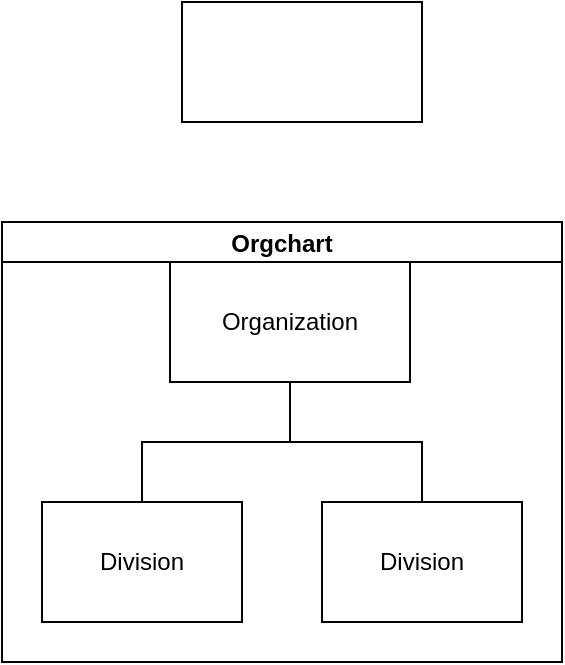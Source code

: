 <mxfile version="24.0.5" type="github">
  <diagram name="第 1 页" id="cVhQx0nqhfKWyaJ2dOzK">
    <mxGraphModel dx="996" dy="573" grid="1" gridSize="10" guides="1" tooltips="1" connect="1" arrows="1" fold="1" page="1" pageScale="1" pageWidth="827" pageHeight="1169" math="0" shadow="0">
      <root>
        <mxCell id="0" />
        <mxCell id="1" parent="0" />
        <mxCell id="dayhmdJOXHJgxboX4WMQ-1" value="" style="rounded=0;whiteSpace=wrap;html=1;" vertex="1" parent="1">
          <mxGeometry x="360" y="80" width="120" height="60" as="geometry" />
        </mxCell>
        <mxCell id="dayhmdJOXHJgxboX4WMQ-2" value="Orgchart" style="swimlane;startSize=20;horizontal=1;containerType=tree;newEdgeStyle={&quot;edgeStyle&quot;:&quot;elbowEdgeStyle&quot;,&quot;startArrow&quot;:&quot;none&quot;,&quot;endArrow&quot;:&quot;none&quot;};" vertex="1" parent="1">
          <mxGeometry x="270" y="190" width="280" height="220" as="geometry" />
        </mxCell>
        <mxCell id="dayhmdJOXHJgxboX4WMQ-6" value="Division" style="whiteSpace=wrap;html=1;align=center;verticalAlign=middle;treeFolding=1;treeMoving=1;newEdgeStyle={&quot;edgeStyle&quot;:&quot;elbowEdgeStyle&quot;,&quot;startArrow&quot;:&quot;none&quot;,&quot;endArrow&quot;:&quot;none&quot;};" vertex="1" parent="dayhmdJOXHJgxboX4WMQ-2">
          <mxGeometry x="20" y="140" width="100" height="60" as="geometry" />
        </mxCell>
        <mxCell id="dayhmdJOXHJgxboX4WMQ-7" value="Division" style="whiteSpace=wrap;html=1;align=center;verticalAlign=middle;treeFolding=1;treeMoving=1;newEdgeStyle={&quot;edgeStyle&quot;:&quot;elbowEdgeStyle&quot;,&quot;startArrow&quot;:&quot;none&quot;,&quot;endArrow&quot;:&quot;none&quot;};" vertex="1" parent="dayhmdJOXHJgxboX4WMQ-2">
          <mxGeometry x="160" y="140" width="100" height="60" as="geometry" />
        </mxCell>
        <UserObject label="Organization" treeRoot="1" id="dayhmdJOXHJgxboX4WMQ-5">
          <mxCell style="whiteSpace=wrap;html=1;align=center;treeFolding=1;treeMoving=1;newEdgeStyle={&quot;edgeStyle&quot;:&quot;elbowEdgeStyle&quot;,&quot;startArrow&quot;:&quot;none&quot;,&quot;endArrow&quot;:&quot;none&quot;};" vertex="1" parent="dayhmdJOXHJgxboX4WMQ-2">
            <mxGeometry x="84" y="20" width="120" height="60" as="geometry" />
          </mxCell>
        </UserObject>
        <mxCell id="dayhmdJOXHJgxboX4WMQ-3" value="" style="edgeStyle=elbowEdgeStyle;elbow=vertical;sourcePerimeterSpacing=0;targetPerimeterSpacing=0;startArrow=none;endArrow=none;rounded=0;curved=0;" edge="1" parent="dayhmdJOXHJgxboX4WMQ-2" source="dayhmdJOXHJgxboX4WMQ-5" target="dayhmdJOXHJgxboX4WMQ-6">
          <mxGeometry relative="1" as="geometry" />
        </mxCell>
        <mxCell id="dayhmdJOXHJgxboX4WMQ-4" value="" style="edgeStyle=elbowEdgeStyle;elbow=vertical;sourcePerimeterSpacing=0;targetPerimeterSpacing=0;startArrow=none;endArrow=none;rounded=0;curved=0;" edge="1" parent="dayhmdJOXHJgxboX4WMQ-2" source="dayhmdJOXHJgxboX4WMQ-5" target="dayhmdJOXHJgxboX4WMQ-7">
          <mxGeometry relative="1" as="geometry" />
        </mxCell>
      </root>
    </mxGraphModel>
  </diagram>
</mxfile>
